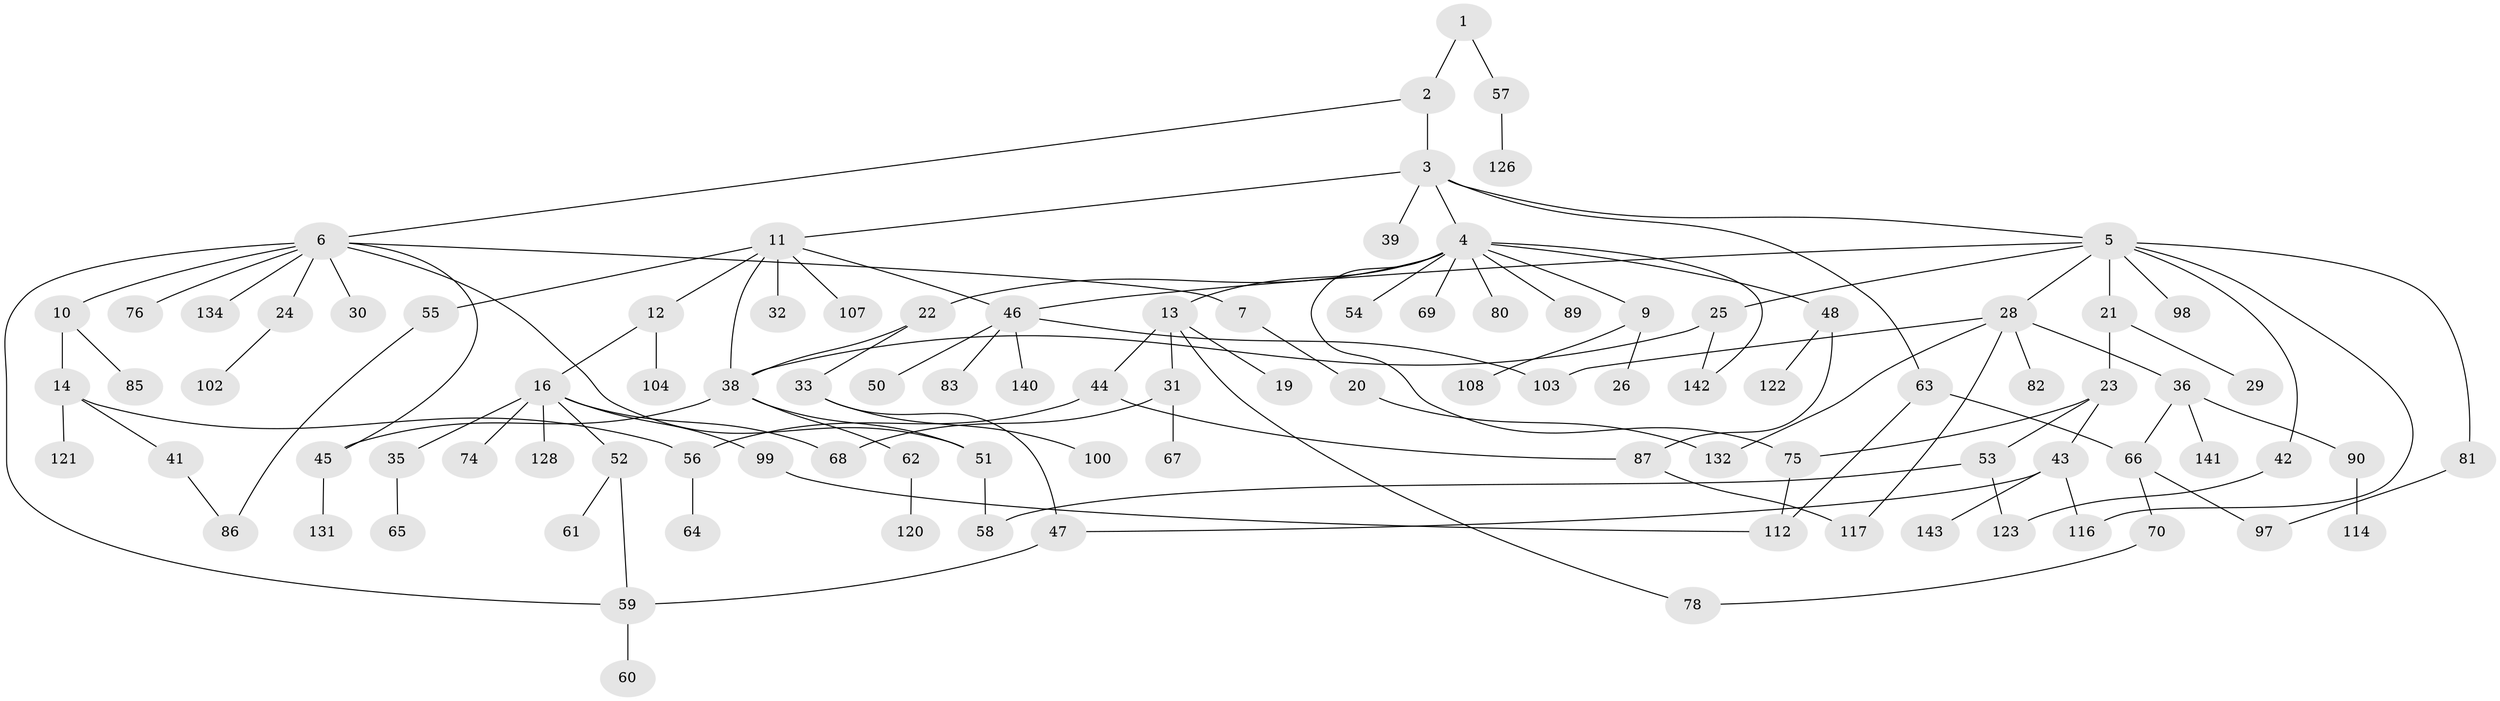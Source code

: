 // Generated by graph-tools (version 1.1) at 2025/23/03/03/25 07:23:31]
// undirected, 100 vertices, 124 edges
graph export_dot {
graph [start="1"]
  node [color=gray90,style=filled];
  1 [super="+91"];
  2 [super="+138"];
  3 [super="+15"];
  4 [super="+18"];
  5 [super="+8"];
  6 [super="+27"];
  7 [super="+77"];
  9 [super="+115"];
  10;
  11 [super="+17"];
  12 [super="+34"];
  13 [super="+37"];
  14 [super="+106"];
  16 [super="+96"];
  19;
  20;
  21;
  22;
  23;
  24;
  25 [super="+93"];
  26 [super="+111"];
  28 [super="+94"];
  29;
  30;
  31 [super="+130"];
  32;
  33 [super="+92"];
  35;
  36 [super="+40"];
  38 [super="+79"];
  39;
  41 [super="+129"];
  42;
  43 [super="+95"];
  44;
  45;
  46 [super="+49"];
  47;
  48 [super="+84"];
  50 [super="+127"];
  51 [super="+119"];
  52;
  53 [super="+139"];
  54;
  55;
  56;
  57;
  58 [super="+124"];
  59 [super="+118"];
  60 [super="+72"];
  61 [super="+73"];
  62;
  63 [super="+133"];
  64 [super="+144"];
  65;
  66;
  67;
  68 [super="+113"];
  69 [super="+71"];
  70 [super="+135"];
  74;
  75 [super="+109"];
  76;
  78 [super="+110"];
  80;
  81 [super="+101"];
  82;
  83;
  85;
  86;
  87 [super="+88"];
  89;
  90 [super="+105"];
  97 [super="+137"];
  98;
  99;
  100;
  102;
  103;
  104;
  107;
  108;
  112 [super="+136"];
  114 [super="+125"];
  116;
  117;
  120;
  121;
  122;
  123;
  126;
  128;
  131;
  132;
  134;
  140;
  141;
  142;
  143;
  1 -- 2;
  1 -- 57;
  2 -- 3;
  2 -- 6;
  3 -- 4;
  3 -- 5;
  3 -- 11;
  3 -- 63;
  3 -- 39;
  4 -- 9;
  4 -- 13;
  4 -- 69;
  4 -- 80;
  4 -- 89;
  4 -- 48;
  4 -- 54;
  4 -- 22;
  4 -- 142;
  4 -- 75;
  5 -- 25;
  5 -- 42;
  5 -- 81;
  5 -- 98;
  5 -- 116;
  5 -- 46;
  5 -- 21;
  5 -- 28;
  6 -- 7;
  6 -- 10;
  6 -- 24;
  6 -- 51;
  6 -- 134;
  6 -- 76;
  6 -- 45;
  6 -- 30;
  6 -- 59;
  7 -- 20;
  9 -- 26;
  9 -- 108;
  10 -- 14;
  10 -- 85;
  11 -- 12;
  11 -- 32;
  11 -- 107;
  11 -- 55;
  11 -- 46;
  11 -- 38;
  12 -- 16;
  12 -- 104;
  13 -- 19;
  13 -- 31;
  13 -- 78;
  13 -- 44;
  14 -- 41;
  14 -- 56;
  14 -- 121;
  16 -- 35;
  16 -- 52;
  16 -- 74;
  16 -- 99;
  16 -- 128;
  16 -- 68;
  20 -- 132;
  21 -- 23;
  21 -- 29;
  22 -- 33;
  22 -- 38;
  23 -- 43;
  23 -- 53;
  23 -- 75;
  24 -- 102;
  25 -- 142;
  25 -- 38;
  28 -- 36;
  28 -- 82;
  28 -- 117;
  28 -- 132;
  28 -- 103;
  31 -- 67;
  31 -- 68;
  33 -- 100;
  33 -- 47;
  35 -- 65;
  36 -- 90;
  36 -- 66;
  36 -- 141;
  38 -- 62;
  38 -- 51;
  38 -- 45;
  41 -- 86;
  42 -- 123;
  43 -- 47;
  43 -- 116;
  43 -- 143;
  44 -- 56;
  44 -- 87;
  45 -- 131;
  46 -- 50;
  46 -- 83;
  46 -- 103;
  46 -- 140;
  47 -- 59;
  48 -- 122;
  48 -- 87;
  51 -- 58;
  52 -- 59;
  52 -- 61;
  53 -- 58;
  53 -- 123;
  55 -- 86;
  56 -- 64;
  57 -- 126;
  59 -- 60;
  62 -- 120;
  63 -- 66;
  63 -- 112;
  66 -- 70;
  66 -- 97;
  70 -- 78;
  75 -- 112;
  81 -- 97;
  87 -- 117;
  90 -- 114;
  99 -- 112;
}
